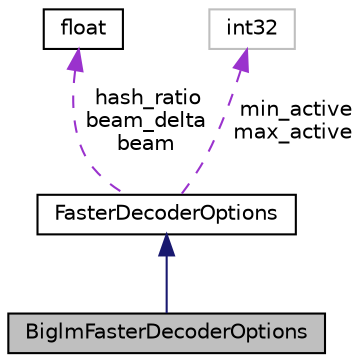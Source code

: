 digraph "BiglmFasterDecoderOptions"
{
  edge [fontname="Helvetica",fontsize="10",labelfontname="Helvetica",labelfontsize="10"];
  node [fontname="Helvetica",fontsize="10",shape=record];
  Node2 [label="BiglmFasterDecoderOptions",height=0.2,width=0.4,color="black", fillcolor="grey75", style="filled", fontcolor="black"];
  Node3 -> Node2 [dir="back",color="midnightblue",fontsize="10",style="solid",fontname="Helvetica"];
  Node3 [label="FasterDecoderOptions",height=0.2,width=0.4,color="black", fillcolor="white", style="filled",URL="$structkaldi_1_1FasterDecoderOptions.html"];
  Node4 -> Node3 [dir="back",color="darkorchid3",fontsize="10",style="dashed",label=" hash_ratio\nbeam_delta\nbeam" ,fontname="Helvetica"];
  Node4 [label="float",height=0.2,width=0.4,color="black", fillcolor="white", style="filled",URL="$classfloat.html"];
  Node5 -> Node3 [dir="back",color="darkorchid3",fontsize="10",style="dashed",label=" min_active\nmax_active" ,fontname="Helvetica"];
  Node5 [label="int32",height=0.2,width=0.4,color="grey75", fillcolor="white", style="filled"];
}
